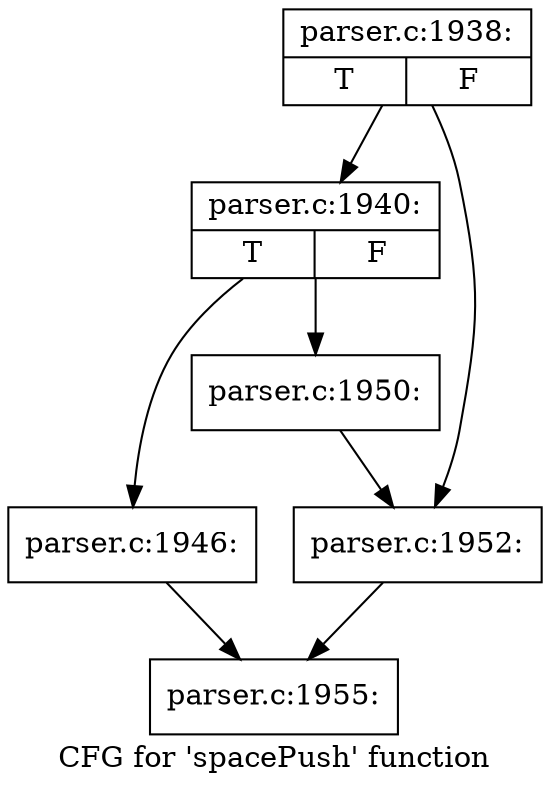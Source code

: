 digraph "CFG for 'spacePush' function" {
	label="CFG for 'spacePush' function";

	Node0x4c2e470 [shape=record,label="{parser.c:1938:|{<s0>T|<s1>F}}"];
	Node0x4c2e470 -> Node0x4c2e570;
	Node0x4c2e470 -> Node0x4c2e5c0;
	Node0x4c2e570 [shape=record,label="{parser.c:1940:|{<s0>T|<s1>F}}"];
	Node0x4c2e570 -> Node0x4c73e30;
	Node0x4c2e570 -> Node0x4c73e80;
	Node0x4c73e30 [shape=record,label="{parser.c:1946:}"];
	Node0x4c73e30 -> Node0x4c3ed30;
	Node0x4c73e80 [shape=record,label="{parser.c:1950:}"];
	Node0x4c73e80 -> Node0x4c2e5c0;
	Node0x4c2e5c0 [shape=record,label="{parser.c:1952:}"];
	Node0x4c2e5c0 -> Node0x4c3ed30;
	Node0x4c3ed30 [shape=record,label="{parser.c:1955:}"];
}
